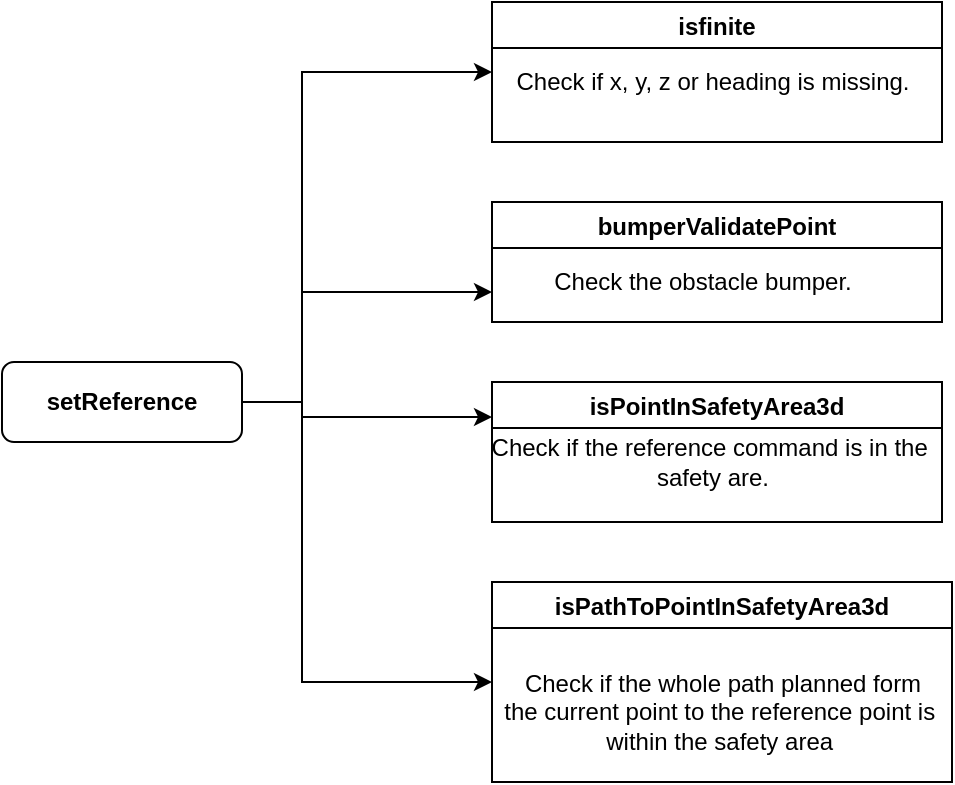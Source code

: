 <mxfile version="14.0.0" type="github">
  <diagram id="C5RBs43oDa-KdzZeNtuy" name="Page-1">
    <mxGraphModel dx="836" dy="505" grid="1" gridSize="10" guides="1" tooltips="1" connect="1" arrows="1" fold="1" page="1" pageScale="1" pageWidth="827" pageHeight="1169" math="0" shadow="0">
      <root>
        <mxCell id="WIyWlLk6GJQsqaUBKTNV-0" />
        <mxCell id="WIyWlLk6GJQsqaUBKTNV-1" parent="WIyWlLk6GJQsqaUBKTNV-0" />
        <mxCell id="5JT8TR8gBB14VizR4MjL-3" style="edgeStyle=orthogonalEdgeStyle;rounded=0;orthogonalLoop=1;jettySize=auto;html=1;entryX=0;entryY=0.5;entryDx=0;entryDy=0;" edge="1" parent="WIyWlLk6GJQsqaUBKTNV-1" source="5JT8TR8gBB14VizR4MjL-0" target="5JT8TR8gBB14VizR4MjL-5">
          <mxGeometry relative="1" as="geometry">
            <mxPoint x="260" y="100" as="targetPoint" />
            <Array as="points">
              <mxPoint x="200" y="270" />
              <mxPoint x="200" y="105" />
            </Array>
          </mxGeometry>
        </mxCell>
        <mxCell id="5JT8TR8gBB14VizR4MjL-15" style="edgeStyle=orthogonalEdgeStyle;rounded=0;orthogonalLoop=1;jettySize=auto;html=1;entryX=0;entryY=0.75;entryDx=0;entryDy=0;" edge="1" parent="WIyWlLk6GJQsqaUBKTNV-1" source="5JT8TR8gBB14VizR4MjL-0" target="5JT8TR8gBB14VizR4MjL-13">
          <mxGeometry relative="1" as="geometry">
            <Array as="points">
              <mxPoint x="200" y="270" />
              <mxPoint x="200" y="215" />
            </Array>
          </mxGeometry>
        </mxCell>
        <mxCell id="5JT8TR8gBB14VizR4MjL-23" style="edgeStyle=orthogonalEdgeStyle;rounded=0;orthogonalLoop=1;jettySize=auto;html=1;entryX=0;entryY=0.25;entryDx=0;entryDy=0;" edge="1" parent="WIyWlLk6GJQsqaUBKTNV-1" source="5JT8TR8gBB14VizR4MjL-0" target="5JT8TR8gBB14VizR4MjL-18">
          <mxGeometry relative="1" as="geometry">
            <Array as="points">
              <mxPoint x="200" y="270" />
              <mxPoint x="200" y="278" />
            </Array>
          </mxGeometry>
        </mxCell>
        <mxCell id="5JT8TR8gBB14VizR4MjL-24" style="edgeStyle=orthogonalEdgeStyle;rounded=0;orthogonalLoop=1;jettySize=auto;html=1;entryX=0;entryY=0.5;entryDx=0;entryDy=0;" edge="1" parent="WIyWlLk6GJQsqaUBKTNV-1" source="5JT8TR8gBB14VizR4MjL-0" target="5JT8TR8gBB14VizR4MjL-20">
          <mxGeometry relative="1" as="geometry">
            <mxPoint x="170" y="420" as="targetPoint" />
            <Array as="points">
              <mxPoint x="200" y="270" />
              <mxPoint x="200" y="410" />
            </Array>
          </mxGeometry>
        </mxCell>
        <mxCell id="5JT8TR8gBB14VizR4MjL-0" value="&lt;b&gt;setReference&lt;/b&gt;" style="rounded=1;whiteSpace=wrap;html=1;fontSize=12;glass=0;strokeWidth=1;shadow=0;" vertex="1" parent="WIyWlLk6GJQsqaUBKTNV-1">
          <mxGeometry x="50" y="250" width="120" height="40" as="geometry" />
        </mxCell>
        <mxCell id="5JT8TR8gBB14VizR4MjL-5" value="isfinite" style="swimlane;" vertex="1" parent="WIyWlLk6GJQsqaUBKTNV-1">
          <mxGeometry x="295" y="70" width="225" height="70" as="geometry">
            <mxRectangle x="260" y="400" width="90" height="23" as="alternateBounds" />
          </mxGeometry>
        </mxCell>
        <mxCell id="5JT8TR8gBB14VizR4MjL-7" value="Check if x, y, z or heading is missing." style="text;html=1;align=center;verticalAlign=middle;resizable=0;points=[];autosize=1;" vertex="1" parent="5JT8TR8gBB14VizR4MjL-5">
          <mxGeometry x="5" y="30" width="210" height="20" as="geometry" />
        </mxCell>
        <mxCell id="5JT8TR8gBB14VizR4MjL-13" value="bumperValidatePoint" style="swimlane;" vertex="1" parent="WIyWlLk6GJQsqaUBKTNV-1">
          <mxGeometry x="295" y="170" width="225" height="60" as="geometry">
            <mxRectangle x="260" y="400" width="90" height="23" as="alternateBounds" />
          </mxGeometry>
        </mxCell>
        <mxCell id="5JT8TR8gBB14VizR4MjL-14" value="Check the obstacle bumper." style="text;html=1;align=center;verticalAlign=middle;resizable=0;points=[];autosize=1;" vertex="1" parent="5JT8TR8gBB14VizR4MjL-13">
          <mxGeometry x="25" y="30" width="160" height="20" as="geometry" />
        </mxCell>
        <mxCell id="5JT8TR8gBB14VizR4MjL-18" value="isPointInSafetyArea3d" style="swimlane;" vertex="1" parent="WIyWlLk6GJQsqaUBKTNV-1">
          <mxGeometry x="295" y="260" width="225" height="70" as="geometry">
            <mxRectangle x="260" y="400" width="90" height="23" as="alternateBounds" />
          </mxGeometry>
        </mxCell>
        <mxCell id="5JT8TR8gBB14VizR4MjL-19" value="Check if the reference command is in the&amp;nbsp;&lt;br&gt;safety are." style="text;html=1;align=center;verticalAlign=middle;resizable=0;points=[];autosize=1;" vertex="1" parent="5JT8TR8gBB14VizR4MjL-18">
          <mxGeometry x="-10" y="25" width="240" height="30" as="geometry" />
        </mxCell>
        <mxCell id="5JT8TR8gBB14VizR4MjL-20" value="isPathToPointInSafetyArea3d" style="swimlane;" vertex="1" parent="WIyWlLk6GJQsqaUBKTNV-1">
          <mxGeometry x="295" y="360" width="230" height="100" as="geometry">
            <mxRectangle x="260" y="400" width="90" height="23" as="alternateBounds" />
          </mxGeometry>
        </mxCell>
        <mxCell id="5JT8TR8gBB14VizR4MjL-21" value="Check if the whole path planned form &lt;br&gt;the current point to the reference point is&amp;nbsp;&lt;br&gt;within the safety area&amp;nbsp;" style="text;html=1;align=center;verticalAlign=middle;resizable=0;points=[];autosize=1;" vertex="1" parent="5JT8TR8gBB14VizR4MjL-20">
          <mxGeometry y="40" width="230" height="50" as="geometry" />
        </mxCell>
      </root>
    </mxGraphModel>
  </diagram>
</mxfile>
